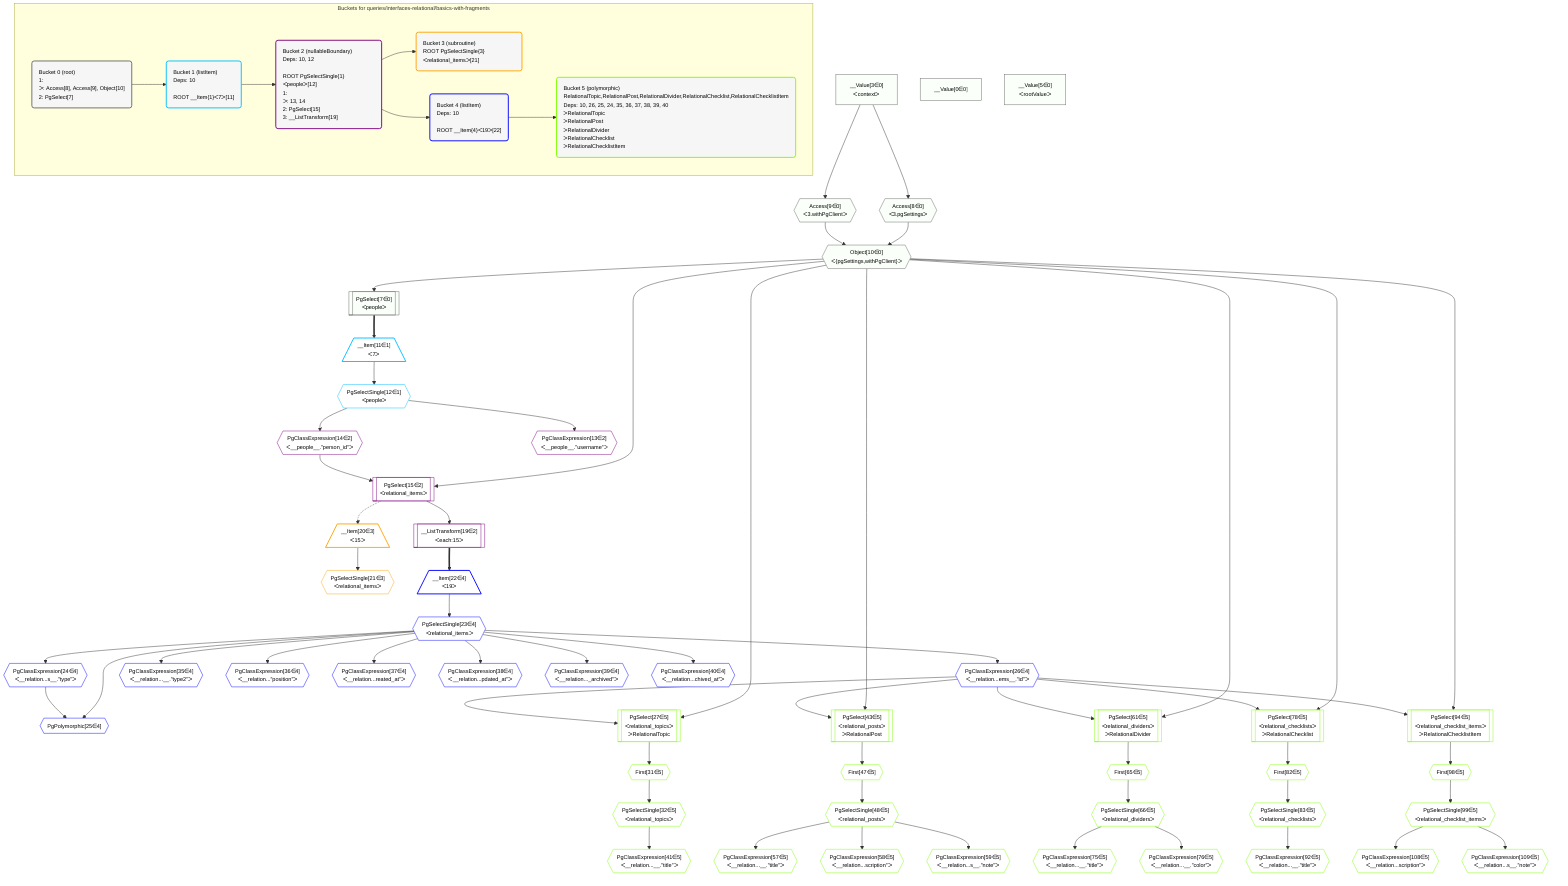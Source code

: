%%{init: {'themeVariables': { 'fontSize': '12px'}}}%%
graph TD
    classDef path fill:#eee,stroke:#000,color:#000
    classDef plan fill:#fff,stroke-width:1px,color:#000
    classDef itemplan fill:#fff,stroke-width:2px,color:#000
    classDef unbatchedplan fill:#dff,stroke-width:1px,color:#000
    classDef sideeffectplan fill:#fcc,stroke-width:2px,color:#000
    classDef bucket fill:#f6f6f6,color:#000,stroke-width:2px,text-align:left


    %% plan dependencies
    Object10{{"Object[10∈0]<br />ᐸ{pgSettings,withPgClient}ᐳ"}}:::plan
    Access8{{"Access[8∈0]<br />ᐸ3.pgSettingsᐳ"}}:::plan
    Access9{{"Access[9∈0]<br />ᐸ3.withPgClientᐳ"}}:::plan
    Access8 & Access9 --> Object10
    PgSelect7[["PgSelect[7∈0]<br />ᐸpeopleᐳ"]]:::plan
    Object10 --> PgSelect7
    __Value3["__Value[3∈0]<br />ᐸcontextᐳ"]:::plan
    __Value3 --> Access8
    __Value3 --> Access9
    __Value0["__Value[0∈0]"]:::plan
    __Value5["__Value[5∈0]<br />ᐸrootValueᐳ"]:::plan
    __Item11[/"__Item[11∈1]<br />ᐸ7ᐳ"\]:::itemplan
    PgSelect7 ==> __Item11
    PgSelectSingle12{{"PgSelectSingle[12∈1]<br />ᐸpeopleᐳ"}}:::plan
    __Item11 --> PgSelectSingle12
    PgSelect15[["PgSelect[15∈2]<br />ᐸrelational_itemsᐳ"]]:::plan
    PgClassExpression14{{"PgClassExpression[14∈2]<br />ᐸ__people__.”person_id”ᐳ"}}:::plan
    Object10 & PgClassExpression14 --> PgSelect15
    PgClassExpression13{{"PgClassExpression[13∈2]<br />ᐸ__people__.”username”ᐳ"}}:::plan
    PgSelectSingle12 --> PgClassExpression13
    PgSelectSingle12 --> PgClassExpression14
    __ListTransform19[["__ListTransform[19∈2]<br />ᐸeach:15ᐳ"]]:::plan
    PgSelect15 --> __ListTransform19
    __Item20[/"__Item[20∈3]<br />ᐸ15ᐳ"\]:::itemplan
    PgSelect15 -.-> __Item20
    PgSelectSingle21{{"PgSelectSingle[21∈3]<br />ᐸrelational_itemsᐳ"}}:::plan
    __Item20 --> PgSelectSingle21
    PgPolymorphic25{{"PgPolymorphic[25∈4]"}}:::plan
    PgSelectSingle23{{"PgSelectSingle[23∈4]<br />ᐸrelational_itemsᐳ"}}:::plan
    PgClassExpression24{{"PgClassExpression[24∈4]<br />ᐸ__relation...s__.”type”ᐳ"}}:::plan
    PgSelectSingle23 & PgClassExpression24 --> PgPolymorphic25
    __Item22[/"__Item[22∈4]<br />ᐸ19ᐳ"\]:::itemplan
    __ListTransform19 ==> __Item22
    __Item22 --> PgSelectSingle23
    PgSelectSingle23 --> PgClassExpression24
    PgClassExpression26{{"PgClassExpression[26∈4]<br />ᐸ__relation...ems__.”id”ᐳ"}}:::plan
    PgSelectSingle23 --> PgClassExpression26
    PgClassExpression35{{"PgClassExpression[35∈4]<br />ᐸ__relation...__.”type2”ᐳ"}}:::plan
    PgSelectSingle23 --> PgClassExpression35
    PgClassExpression36{{"PgClassExpression[36∈4]<br />ᐸ__relation...”position”ᐳ"}}:::plan
    PgSelectSingle23 --> PgClassExpression36
    PgClassExpression37{{"PgClassExpression[37∈4]<br />ᐸ__relation...reated_at”ᐳ"}}:::plan
    PgSelectSingle23 --> PgClassExpression37
    PgClassExpression38{{"PgClassExpression[38∈4]<br />ᐸ__relation...pdated_at”ᐳ"}}:::plan
    PgSelectSingle23 --> PgClassExpression38
    PgClassExpression39{{"PgClassExpression[39∈4]<br />ᐸ__relation..._archived”ᐳ"}}:::plan
    PgSelectSingle23 --> PgClassExpression39
    PgClassExpression40{{"PgClassExpression[40∈4]<br />ᐸ__relation...chived_at”ᐳ"}}:::plan
    PgSelectSingle23 --> PgClassExpression40
    PgSelect27[["PgSelect[27∈5]<br />ᐸrelational_topicsᐳ<br />ᐳRelationalTopic"]]:::plan
    Object10 & PgClassExpression26 --> PgSelect27
    PgSelect43[["PgSelect[43∈5]<br />ᐸrelational_postsᐳ<br />ᐳRelationalPost"]]:::plan
    Object10 & PgClassExpression26 --> PgSelect43
    PgSelect61[["PgSelect[61∈5]<br />ᐸrelational_dividersᐳ<br />ᐳRelationalDivider"]]:::plan
    Object10 & PgClassExpression26 --> PgSelect61
    PgSelect78[["PgSelect[78∈5]<br />ᐸrelational_checklistsᐳ<br />ᐳRelationalChecklist"]]:::plan
    Object10 & PgClassExpression26 --> PgSelect78
    PgSelect94[["PgSelect[94∈5]<br />ᐸrelational_checklist_itemsᐳ<br />ᐳRelationalChecklistItem"]]:::plan
    Object10 & PgClassExpression26 --> PgSelect94
    First31{{"First[31∈5]"}}:::plan
    PgSelect27 --> First31
    PgSelectSingle32{{"PgSelectSingle[32∈5]<br />ᐸrelational_topicsᐳ"}}:::plan
    First31 --> PgSelectSingle32
    PgClassExpression41{{"PgClassExpression[41∈5]<br />ᐸ__relation...__.”title”ᐳ"}}:::plan
    PgSelectSingle32 --> PgClassExpression41
    First47{{"First[47∈5]"}}:::plan
    PgSelect43 --> First47
    PgSelectSingle48{{"PgSelectSingle[48∈5]<br />ᐸrelational_postsᐳ"}}:::plan
    First47 --> PgSelectSingle48
    PgClassExpression57{{"PgClassExpression[57∈5]<br />ᐸ__relation...__.”title”ᐳ"}}:::plan
    PgSelectSingle48 --> PgClassExpression57
    PgClassExpression58{{"PgClassExpression[58∈5]<br />ᐸ__relation...scription”ᐳ"}}:::plan
    PgSelectSingle48 --> PgClassExpression58
    PgClassExpression59{{"PgClassExpression[59∈5]<br />ᐸ__relation...s__.”note”ᐳ"}}:::plan
    PgSelectSingle48 --> PgClassExpression59
    First65{{"First[65∈5]"}}:::plan
    PgSelect61 --> First65
    PgSelectSingle66{{"PgSelectSingle[66∈5]<br />ᐸrelational_dividersᐳ"}}:::plan
    First65 --> PgSelectSingle66
    PgClassExpression75{{"PgClassExpression[75∈5]<br />ᐸ__relation...__.”title”ᐳ"}}:::plan
    PgSelectSingle66 --> PgClassExpression75
    PgClassExpression76{{"PgClassExpression[76∈5]<br />ᐸ__relation...__.”color”ᐳ"}}:::plan
    PgSelectSingle66 --> PgClassExpression76
    First82{{"First[82∈5]"}}:::plan
    PgSelect78 --> First82
    PgSelectSingle83{{"PgSelectSingle[83∈5]<br />ᐸrelational_checklistsᐳ"}}:::plan
    First82 --> PgSelectSingle83
    PgClassExpression92{{"PgClassExpression[92∈5]<br />ᐸ__relation...__.”title”ᐳ"}}:::plan
    PgSelectSingle83 --> PgClassExpression92
    First98{{"First[98∈5]"}}:::plan
    PgSelect94 --> First98
    PgSelectSingle99{{"PgSelectSingle[99∈5]<br />ᐸrelational_checklist_itemsᐳ"}}:::plan
    First98 --> PgSelectSingle99
    PgClassExpression108{{"PgClassExpression[108∈5]<br />ᐸ__relation...scription”ᐳ"}}:::plan
    PgSelectSingle99 --> PgClassExpression108
    PgClassExpression109{{"PgClassExpression[109∈5]<br />ᐸ__relation...s__.”note”ᐳ"}}:::plan
    PgSelectSingle99 --> PgClassExpression109

    %% define steps

    subgraph "Buckets for queries/interfaces-relational/basics-with-fragments"
    Bucket0("Bucket 0 (root)<br />1: <br />ᐳ: Access[8], Access[9], Object[10]<br />2: PgSelect[7]"):::bucket
    classDef bucket0 stroke:#696969
    class Bucket0,__Value0,__Value3,__Value5,PgSelect7,Access8,Access9,Object10 bucket0
    Bucket1("Bucket 1 (listItem)<br />Deps: 10<br /><br />ROOT __Item{1}ᐸ7ᐳ[11]"):::bucket
    classDef bucket1 stroke:#00bfff
    class Bucket1,__Item11,PgSelectSingle12 bucket1
    Bucket2("Bucket 2 (nullableBoundary)<br />Deps: 10, 12<br /><br />ROOT PgSelectSingle{1}ᐸpeopleᐳ[12]<br />1: <br />ᐳ: 13, 14<br />2: PgSelect[15]<br />3: __ListTransform[19]"):::bucket
    classDef bucket2 stroke:#7f007f
    class Bucket2,PgClassExpression13,PgClassExpression14,PgSelect15,__ListTransform19 bucket2
    Bucket3("Bucket 3 (subroutine)<br />ROOT PgSelectSingle{3}ᐸrelational_itemsᐳ[21]"):::bucket
    classDef bucket3 stroke:#ffa500
    class Bucket3,__Item20,PgSelectSingle21 bucket3
    Bucket4("Bucket 4 (listItem)<br />Deps: 10<br /><br />ROOT __Item{4}ᐸ19ᐳ[22]"):::bucket
    classDef bucket4 stroke:#0000ff
    class Bucket4,__Item22,PgSelectSingle23,PgClassExpression24,PgPolymorphic25,PgClassExpression26,PgClassExpression35,PgClassExpression36,PgClassExpression37,PgClassExpression38,PgClassExpression39,PgClassExpression40 bucket4
    Bucket5("Bucket 5 (polymorphic)<br />RelationalTopic,RelationalPost,RelationalDivider,RelationalChecklist,RelationalChecklistItem<br />Deps: 10, 26, 25, 24, 35, 36, 37, 38, 39, 40<br />ᐳRelationalTopic<br />ᐳRelationalPost<br />ᐳRelationalDivider<br />ᐳRelationalChecklist<br />ᐳRelationalChecklistItem"):::bucket
    classDef bucket5 stroke:#7fff00
    class Bucket5,PgSelect27,First31,PgSelectSingle32,PgClassExpression41,PgSelect43,First47,PgSelectSingle48,PgClassExpression57,PgClassExpression58,PgClassExpression59,PgSelect61,First65,PgSelectSingle66,PgClassExpression75,PgClassExpression76,PgSelect78,First82,PgSelectSingle83,PgClassExpression92,PgSelect94,First98,PgSelectSingle99,PgClassExpression108,PgClassExpression109 bucket5
    Bucket0 --> Bucket1
    Bucket1 --> Bucket2
    Bucket2 --> Bucket3 & Bucket4
    Bucket4 --> Bucket5
    classDef unary fill:#fafffa,borderWidth:8px
    class Object10,PgSelect7,Access8,Access9,__Value0,__Value3,__Value5 unary
    end